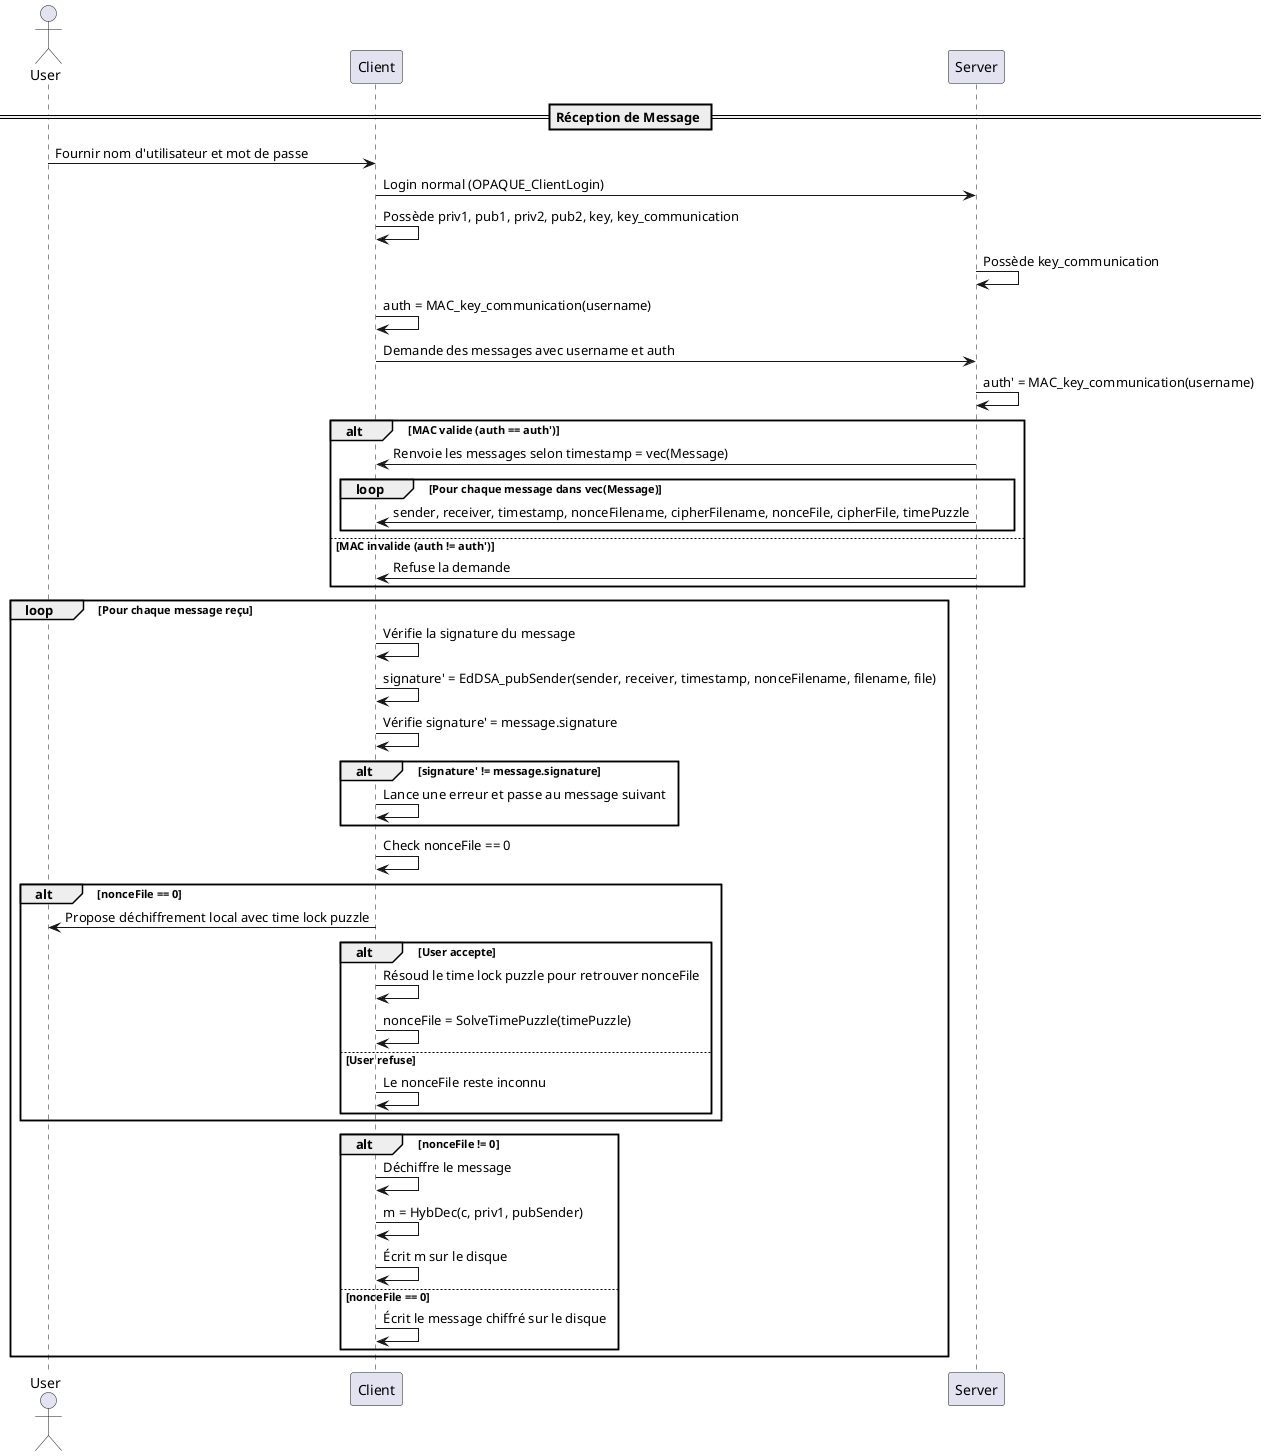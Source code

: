 @startuml
actor User
participant Client
participant Server

== Réception de Message ==
User -> Client: Fournir nom d'utilisateur et mot de passe

Client -> Server: Login normal (OPAQUE_ClientLogin)
Client -> Client: Possède priv1, pub1, priv2, pub2, key, key_communication
Server -> Server: Possède key_communication

Client -> Client: auth = MAC_key_communication(username)

Client -> Server: Demande des messages avec username et auth
Server -> Server: auth' = MAC_key_communication(username)
alt MAC valide (auth == auth')
    Server -> Client: Renvoie les messages selon timestamp = vec(Message)
    loop Pour chaque message dans vec(Message)
        Server -> Client: sender, receiver, timestamp, nonceFilename, cipherFilename, nonceFile, cipherFile, timePuzzle
    end
else MAC invalide (auth != auth')
    Server -> Client: Refuse la demande
end

loop Pour chaque message reçu
    Client -> Client: Vérifie la signature du message
    Client -> Client: signature' = EdDSA_pubSender(sender, receiver, timestamp, nonceFilename, filename, file)
    Client -> Client: Vérifie signature' = message.signature
    alt signature' != message.signature
        Client -> Client: Lance une erreur et passe au message suivant
    end

    Client -> Client: Check nonceFile == 0
    alt nonceFile == 0
        Client -> User: Propose déchiffrement local avec time lock puzzle

        alt User accepte
            Client -> Client: Résoud le time lock puzzle pour retrouver nonceFile
            Client -> Client: nonceFile = SolveTimePuzzle(timePuzzle)
        else User refuse
            Client -> Client: Le nonceFile reste inconnu
        end
    end

    alt nonceFile != 0
        Client -> Client: Déchiffre le message
        Client -> Client: m = HybDec(c, priv1, pubSender)
        Client -> Client: Écrit m sur le disque
    else nonceFile == 0
        Client -> Client: Écrit le message chiffré sur le disque
    end
end
@enduml

